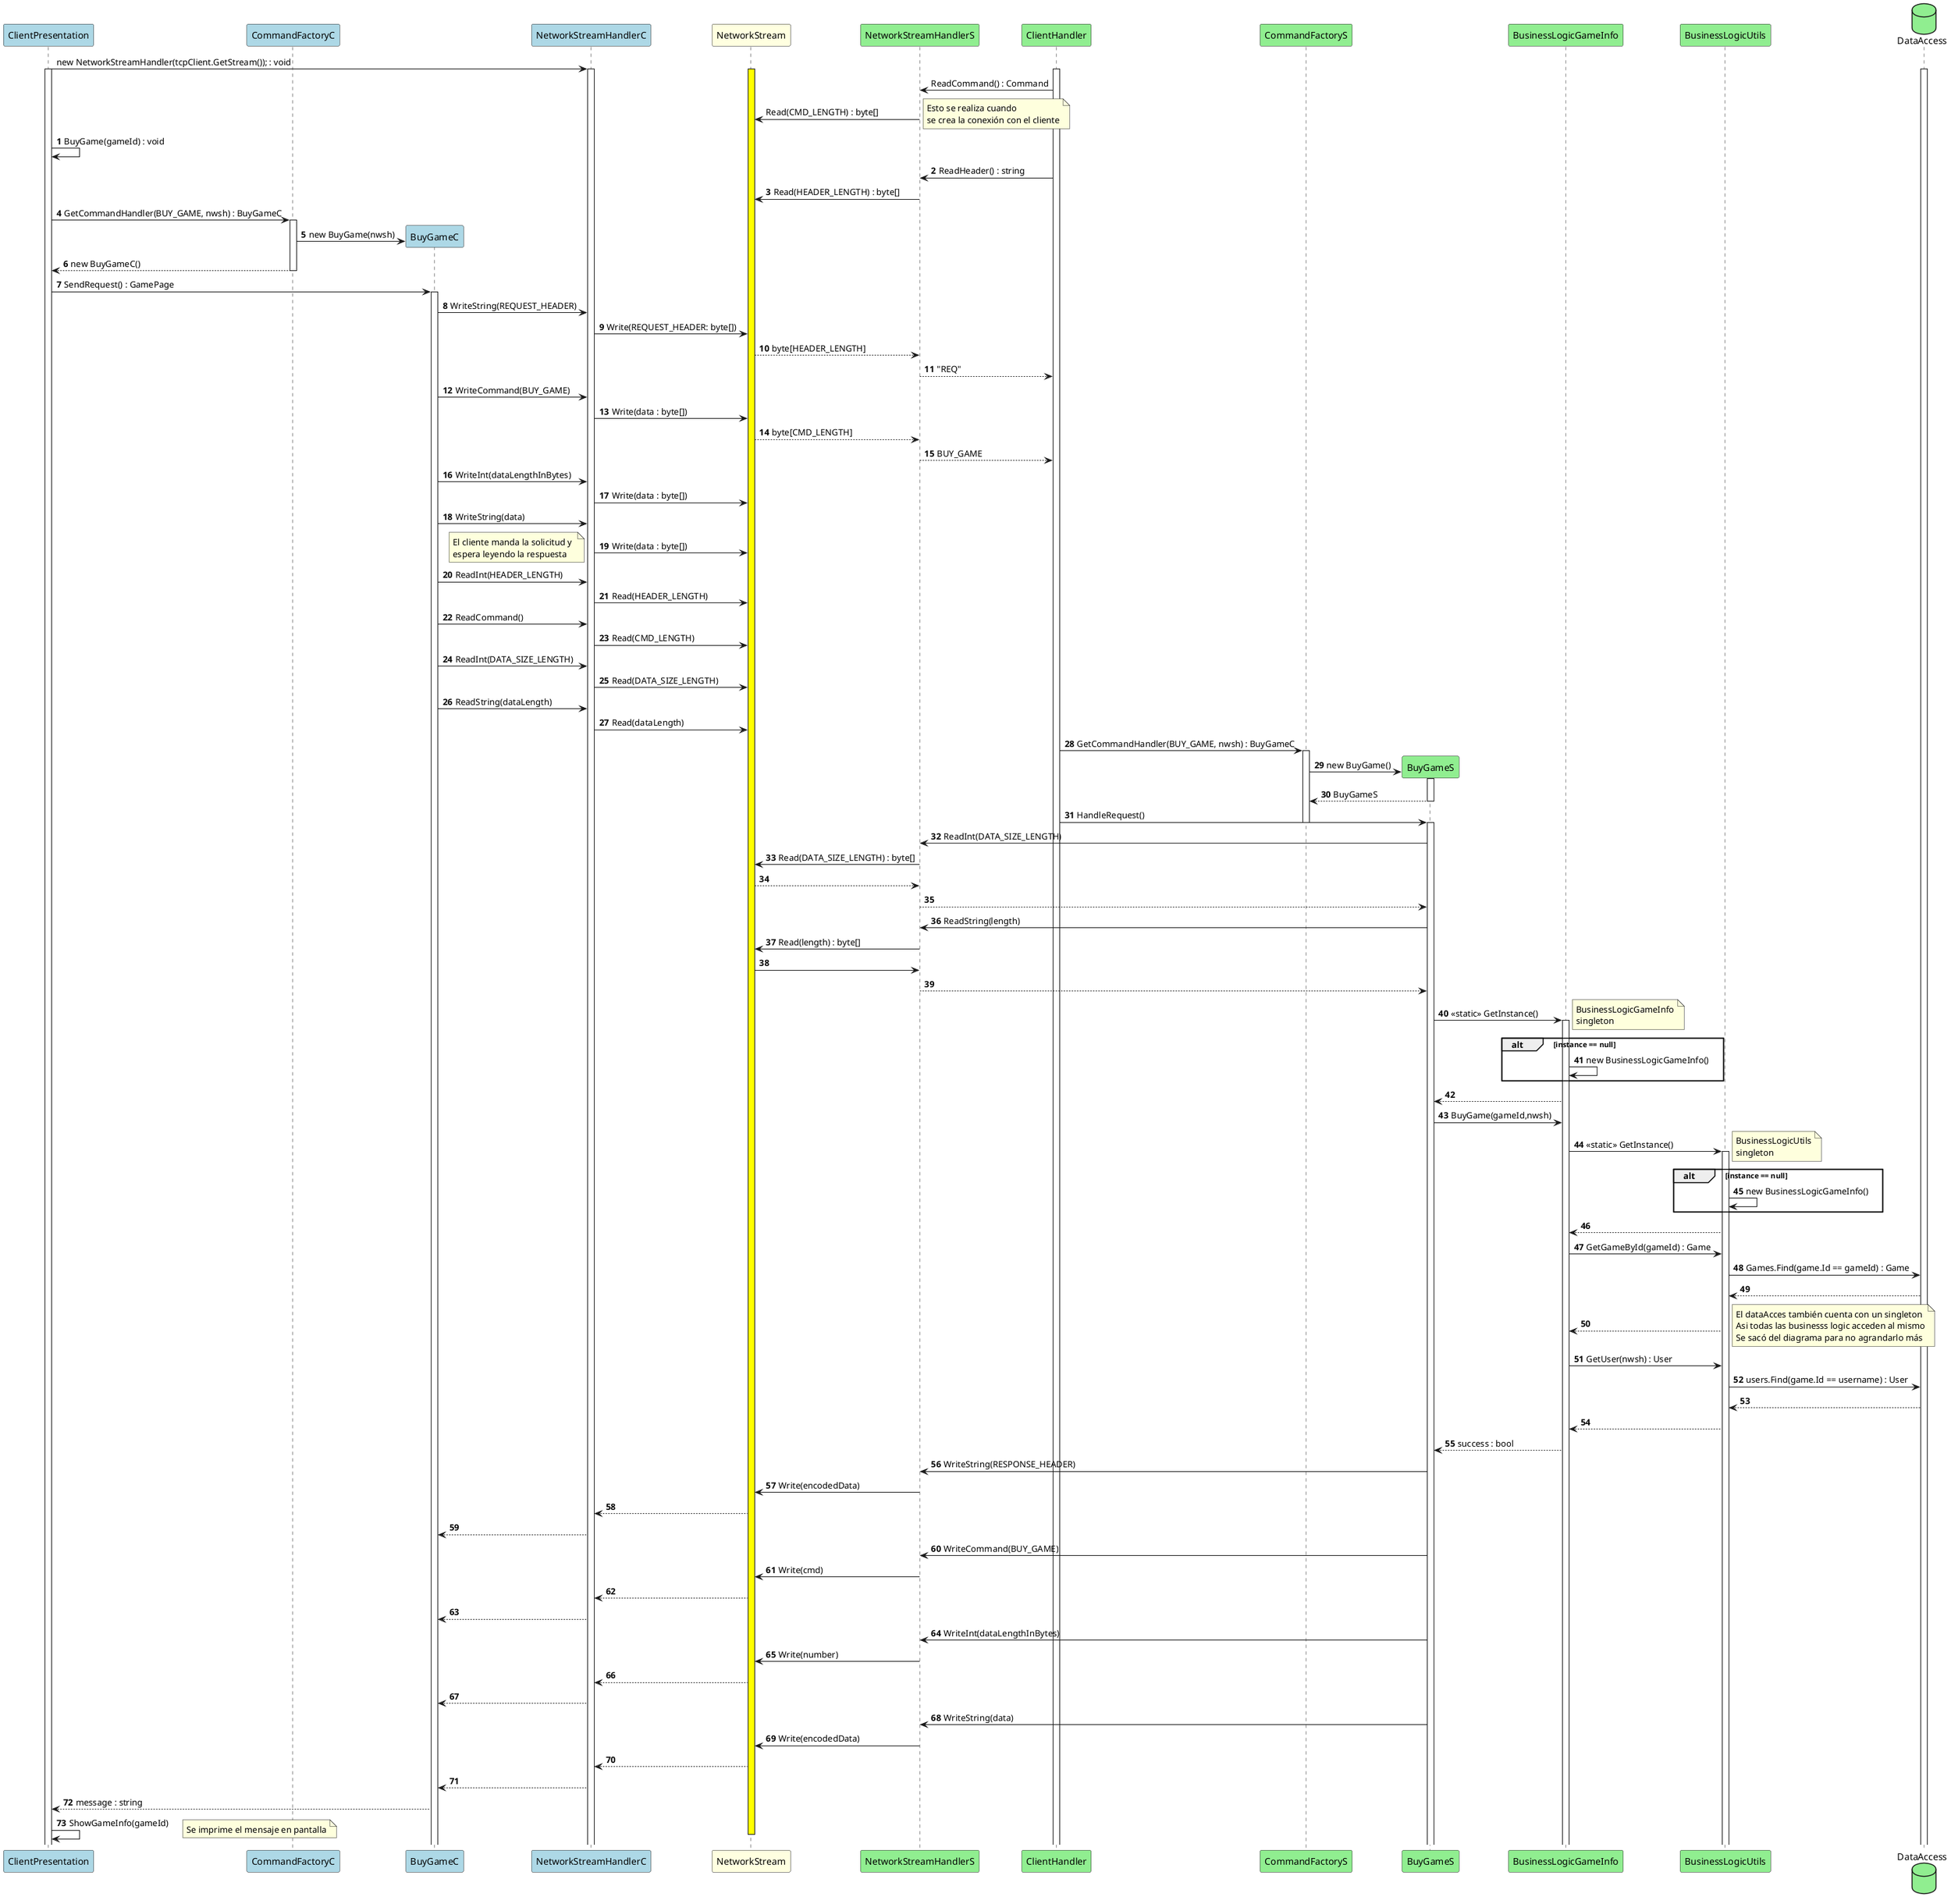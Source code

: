 @startuml
/'!theme metal'/
Participant ClientPresentation #LightBlue
Participant CommandFactoryC #LightBlue
Participant BuyGameC #LightBlue
Participant NetworkStreamHandlerC #LightBlue
Participant NetworkStream #LightYellow
Participant NetworkStreamHandlerS #LightGreen
Participant ClientHandler #LightGreen
Participant CommandFactoryS #LightGreen
Participant BuyGameS #LightGreen
Participant BusinessLogicGameInfo #LightGreen
Participant BusinessLogicUtils #LightGreen
database DataAccess #LightGreen

ClientPresentation -> NetworkStreamHandlerC : new NetworkStreamHandler(tcpClient.GetStream()); : void
activate NetworkStreamHandlerC
activate ClientPresentation
activate ClientHandler
activate NetworkStream #Yellow
activate DataAccess


ClientHandler -> NetworkStreamHandlerS : ReadCommand() : Command 
NetworkStreamHandlerS -> NetworkStream : Read(CMD_LENGTH) : byte[]
note right
Esto se realiza cuando 
se crea la conexión con el cliente
end note

autonumber
ClientPresentation -> ClientPresentation : BuyGame(gameId) : void


ClientHandler -> NetworkStreamHandlerS : ReadHeader() : string
NetworkStreamHandlerS -> NetworkStream : Read(HEADER_LENGTH) : byte[]

ClientPresentation -> CommandFactoryC : GetCommandHandler(BUY_GAME, nwsh) : BuyGameC
activate CommandFactoryC
create BuyGameC
CommandFactoryC -> BuyGameC :  new BuyGame(nwsh)
return new BuyGameC()
deactivate CommandFactoryC

ClientPresentation -> BuyGameC : SendRequest() : GamePage
activate BuyGameC

BuyGameC -> NetworkStreamHandlerC : WriteString(REQUEST_HEADER)
NetworkStreamHandlerC -> NetworkStream : Write(REQUEST_HEADER: byte[])
NetworkStream --> NetworkStreamHandlerS : byte[HEADER_LENGTH]
NetworkStreamHandlerS --> ClientHandler : "REQ"


BuyGameC -> NetworkStreamHandlerC : WriteCommand(BUY_GAME)
NetworkStreamHandlerC -> NetworkStream : Write(data : byte[])
NetworkStream --> NetworkStreamHandlerS : byte[CMD_LENGTH]
NetworkStreamHandlerS --> ClientHandler : BUY_GAME

BuyGameC -> NetworkStreamHandlerC : WriteInt(dataLengthInBytes)
NetworkStreamHandlerC -> NetworkStream : Write(data : byte[])

BuyGameC -> NetworkStreamHandlerC : WriteString(data)
NetworkStreamHandlerC -> NetworkStream : Write(data : byte[])
note left
  El cliente manda la solicitud y 
  espera leyendo la respuesta
end note


BuyGameC -> NetworkStreamHandlerC : ReadInt(HEADER_LENGTH)
NetworkStreamHandlerC -> NetworkStream : Read(HEADER_LENGTH)

BuyGameC -> NetworkStreamHandlerC : ReadCommand()
NetworkStreamHandlerC -> NetworkStream : Read(CMD_LENGTH)

BuyGameC -> NetworkStreamHandlerC : ReadInt(DATA_SIZE_LENGTH)
NetworkStreamHandlerC -> NetworkStream : Read(DATA_SIZE_LENGTH)

BuyGameC -> NetworkStreamHandlerC : ReadString(dataLength)
NetworkStreamHandlerC -> NetworkStream : Read(dataLength)

/' server  '/

ClientHandler -> CommandFactoryS : GetCommandHandler(BUY_GAME, nwsh) : BuyGameC
activate CommandFactoryS
create BuyGameS
CommandFactoryS -> BuyGameS :  new BuyGame()
activate BuyGameS
return BuyGameS
ClientHandler -> BuyGameS : HandleRequest()
deactivate CommandFactoryS
activate BuyGameS

BuyGameS -> NetworkStreamHandlerS : ReadInt(DATA_SIZE_LENGTH)
NetworkStreamHandlerS -> NetworkStream : Read(DATA_SIZE_LENGTH) : byte[]
NetworkStream --> NetworkStreamHandlerS
NetworkStreamHandlerS --> BuyGameS

BuyGameS -> NetworkStreamHandlerS : ReadString(length)
NetworkStreamHandlerS -> NetworkStream : Read(length) : byte[]
NetworkStream -> NetworkStreamHandlerS
NetworkStreamHandlerS --> BuyGameS

/' singleton'/
BuyGameS -> BusinessLogicGameInfo : << static >> GetInstance() 
note right
  BusinessLogicGameInfo
  singleton
end note
activate BusinessLogicGameInfo
alt instance == null
  BusinessLogicGameInfo -> BusinessLogicGameInfo : new BusinessLogicGameInfo()
end
BusinessLogicGameInfo --> BuyGameS 
BuyGameS -> BusinessLogicGameInfo : BuyGame(gameId,nwsh)

/' singleton'/
BusinessLogicGameInfo -> BusinessLogicUtils : << static >> GetInstance() 
note right
  BusinessLogicUtils
  singleton
end note
activate BusinessLogicUtils
alt instance == null
  BusinessLogicUtils -> BusinessLogicUtils : new BusinessLogicGameInfo()
end
BusinessLogicUtils --> BusinessLogicGameInfo 
BusinessLogicGameInfo -> BusinessLogicUtils : GetGameById(gameId) : Game
BusinessLogicUtils -> DataAccess : Games.Find(game.Id == gameId) : Game
DataAccess --> BusinessLogicUtils
BusinessLogicUtils --> BusinessLogicGameInfo
note right
El dataAcces también cuenta con un singleton
Asi todas las businesss logic acceden al mismo
Se sacó del diagrama para no agrandarlo más
end note

BusinessLogicGameInfo -> BusinessLogicUtils : GetUser(nwsh) : User
BusinessLogicUtils -> DataAccess : users.Find(game.Id == username) : User
DataAccess --> BusinessLogicUtils
BusinessLogicUtils --> BusinessLogicGameInfo 



BusinessLogicGameInfo --> BuyGameS : success : bool

BuyGameS -> NetworkStreamHandlerS : WriteString(RESPONSE_HEADER)
NetworkStreamHandlerS -> NetworkStream : Write(encodedData)
NetworkStream --> NetworkStreamHandlerC 
NetworkStreamHandlerC --> BuyGameC 

BuyGameS -> NetworkStreamHandlerS : WriteCommand(BUY_GAME)
NetworkStreamHandlerS -> NetworkStream : Write(cmd)
NetworkStream --> NetworkStreamHandlerC 
NetworkStreamHandlerC --> BuyGameC 

BuyGameS -> NetworkStreamHandlerS : WriteInt(dataLengthInBytes)
NetworkStreamHandlerS -> NetworkStream : Write(number)
NetworkStream --> NetworkStreamHandlerC 
NetworkStreamHandlerC --> BuyGameC 

BuyGameS -> NetworkStreamHandlerS : WriteString(data)
NetworkStreamHandlerS -> NetworkStream : Write(encodedData)
NetworkStream --> NetworkStreamHandlerC 
NetworkStreamHandlerC --> BuyGameC 

BuyGameC --> ClientPresentation : message : string
ClientPresentation -> ClientPresentation : ShowGameInfo(gameId)
note right
Se imprime el mensaje en pantalla
end note
deactivate NetworkStream
@enduml